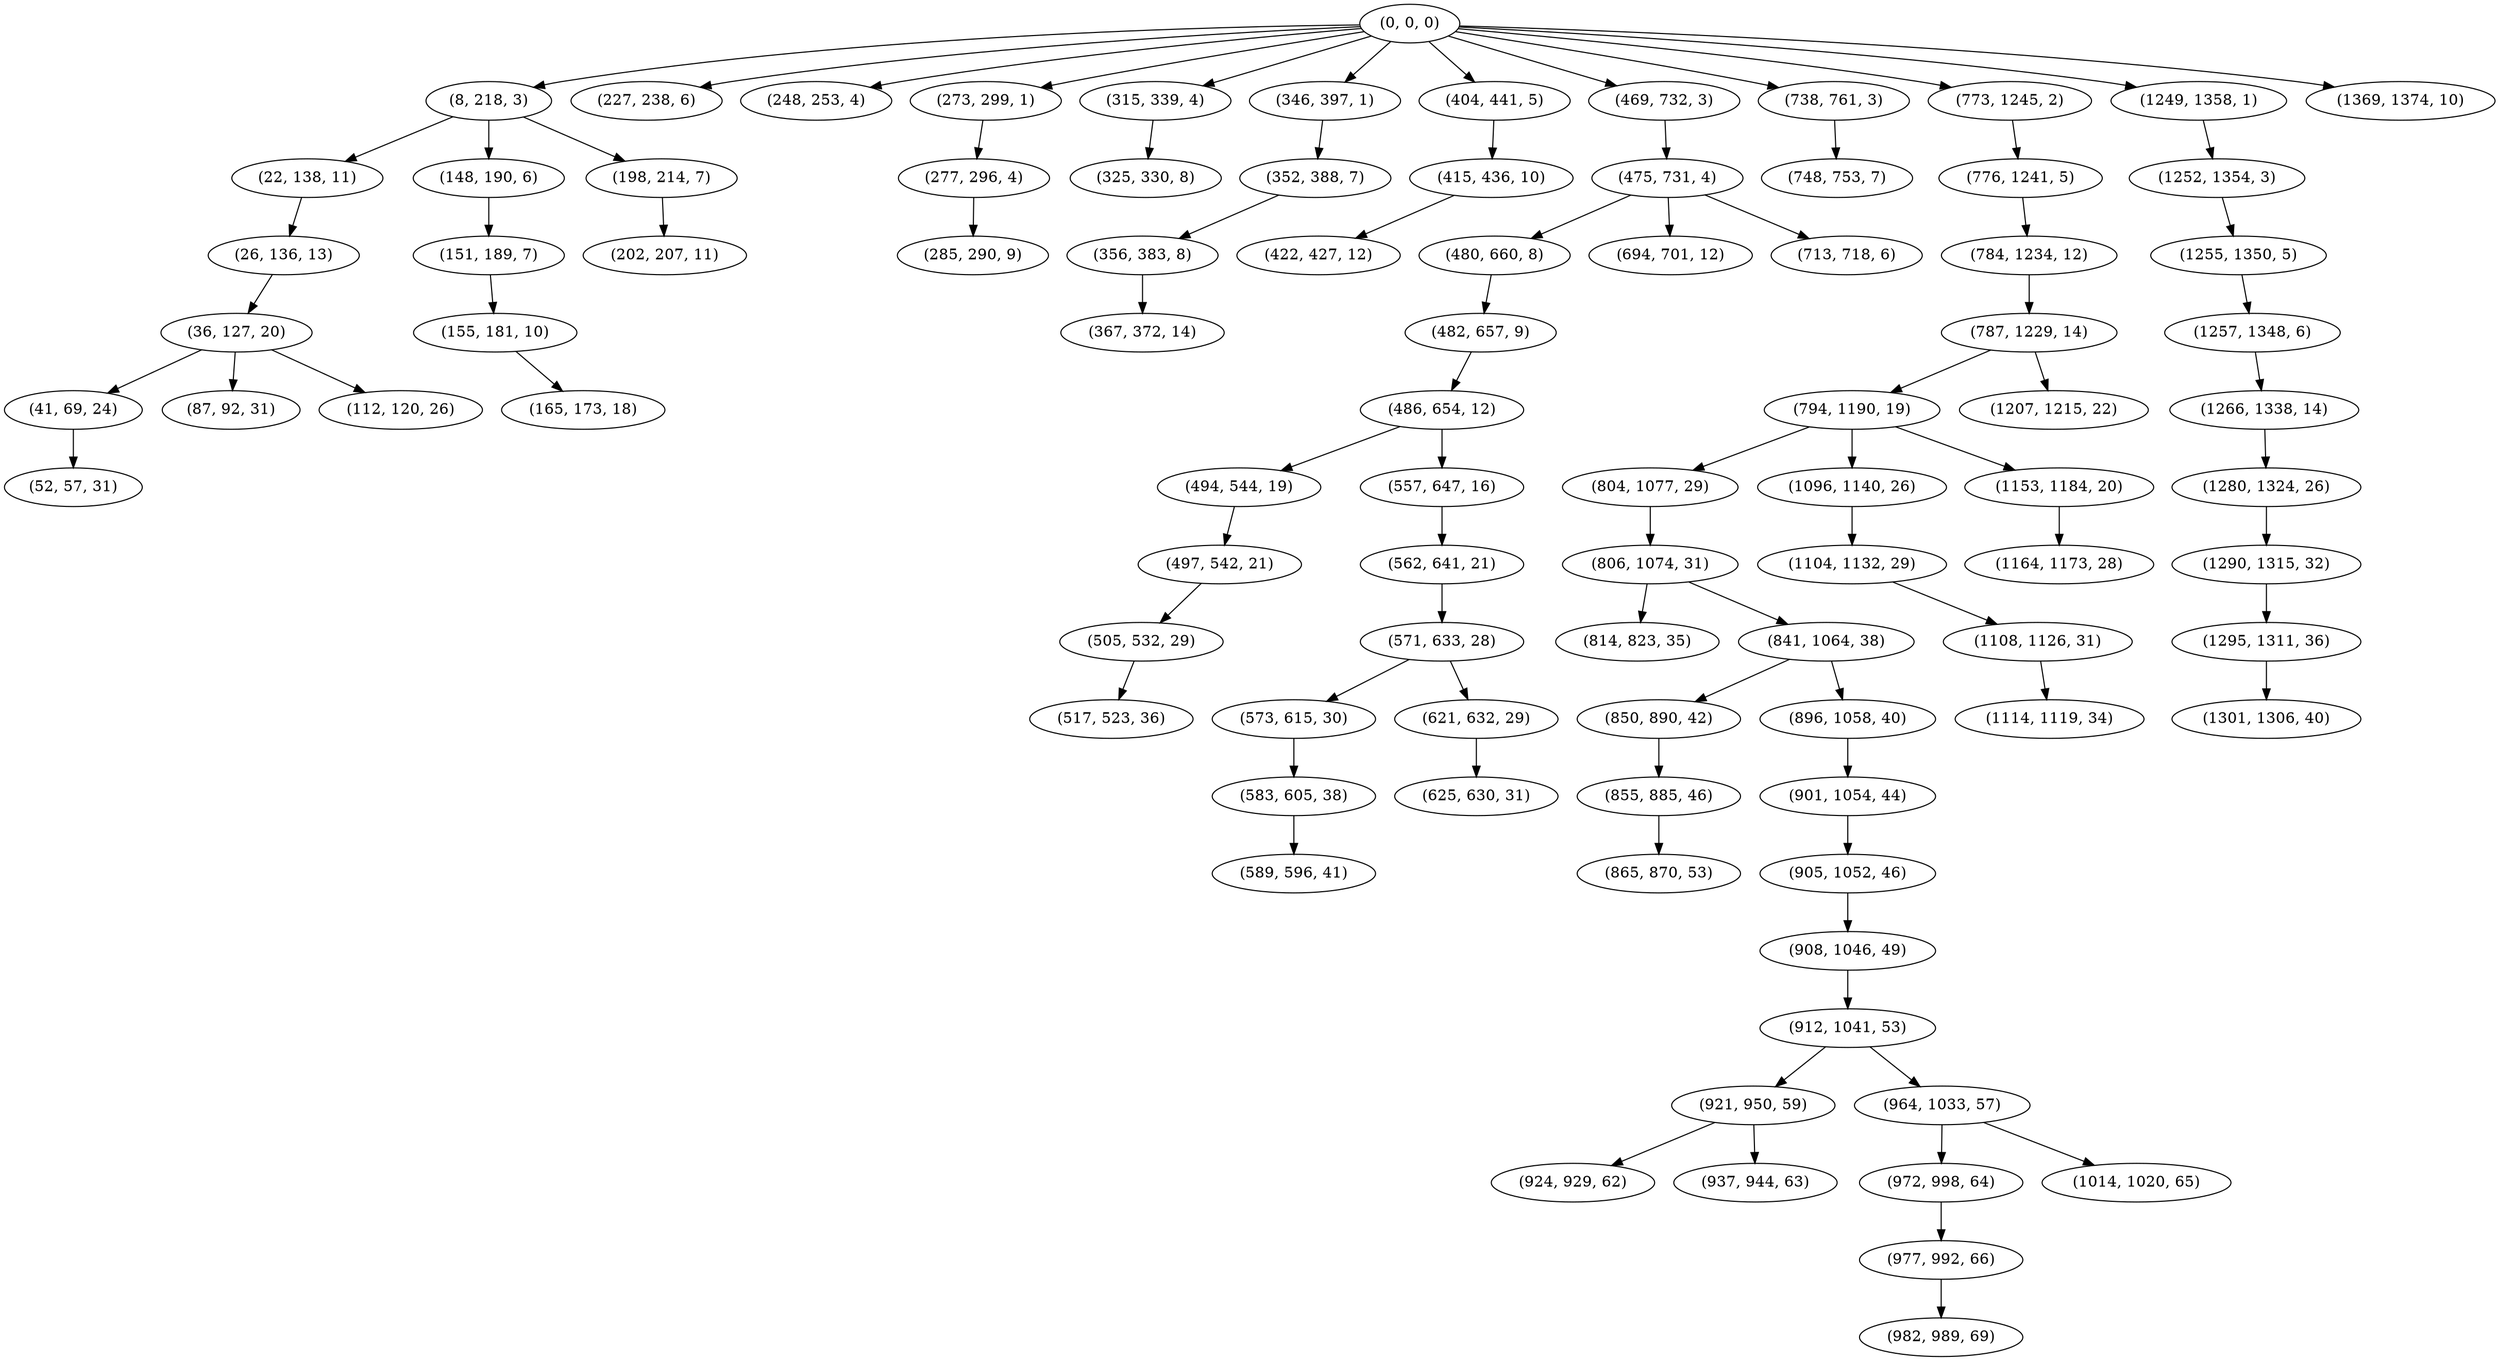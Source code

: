 digraph tree {
    "(0, 0, 0)";
    "(8, 218, 3)";
    "(22, 138, 11)";
    "(26, 136, 13)";
    "(36, 127, 20)";
    "(41, 69, 24)";
    "(52, 57, 31)";
    "(87, 92, 31)";
    "(112, 120, 26)";
    "(148, 190, 6)";
    "(151, 189, 7)";
    "(155, 181, 10)";
    "(165, 173, 18)";
    "(198, 214, 7)";
    "(202, 207, 11)";
    "(227, 238, 6)";
    "(248, 253, 4)";
    "(273, 299, 1)";
    "(277, 296, 4)";
    "(285, 290, 9)";
    "(315, 339, 4)";
    "(325, 330, 8)";
    "(346, 397, 1)";
    "(352, 388, 7)";
    "(356, 383, 8)";
    "(367, 372, 14)";
    "(404, 441, 5)";
    "(415, 436, 10)";
    "(422, 427, 12)";
    "(469, 732, 3)";
    "(475, 731, 4)";
    "(480, 660, 8)";
    "(482, 657, 9)";
    "(486, 654, 12)";
    "(494, 544, 19)";
    "(497, 542, 21)";
    "(505, 532, 29)";
    "(517, 523, 36)";
    "(557, 647, 16)";
    "(562, 641, 21)";
    "(571, 633, 28)";
    "(573, 615, 30)";
    "(583, 605, 38)";
    "(589, 596, 41)";
    "(621, 632, 29)";
    "(625, 630, 31)";
    "(694, 701, 12)";
    "(713, 718, 6)";
    "(738, 761, 3)";
    "(748, 753, 7)";
    "(773, 1245, 2)";
    "(776, 1241, 5)";
    "(784, 1234, 12)";
    "(787, 1229, 14)";
    "(794, 1190, 19)";
    "(804, 1077, 29)";
    "(806, 1074, 31)";
    "(814, 823, 35)";
    "(841, 1064, 38)";
    "(850, 890, 42)";
    "(855, 885, 46)";
    "(865, 870, 53)";
    "(896, 1058, 40)";
    "(901, 1054, 44)";
    "(905, 1052, 46)";
    "(908, 1046, 49)";
    "(912, 1041, 53)";
    "(921, 950, 59)";
    "(924, 929, 62)";
    "(937, 944, 63)";
    "(964, 1033, 57)";
    "(972, 998, 64)";
    "(977, 992, 66)";
    "(982, 989, 69)";
    "(1014, 1020, 65)";
    "(1096, 1140, 26)";
    "(1104, 1132, 29)";
    "(1108, 1126, 31)";
    "(1114, 1119, 34)";
    "(1153, 1184, 20)";
    "(1164, 1173, 28)";
    "(1207, 1215, 22)";
    "(1249, 1358, 1)";
    "(1252, 1354, 3)";
    "(1255, 1350, 5)";
    "(1257, 1348, 6)";
    "(1266, 1338, 14)";
    "(1280, 1324, 26)";
    "(1290, 1315, 32)";
    "(1295, 1311, 36)";
    "(1301, 1306, 40)";
    "(1369, 1374, 10)";
    "(0, 0, 0)" -> "(8, 218, 3)";
    "(0, 0, 0)" -> "(227, 238, 6)";
    "(0, 0, 0)" -> "(248, 253, 4)";
    "(0, 0, 0)" -> "(273, 299, 1)";
    "(0, 0, 0)" -> "(315, 339, 4)";
    "(0, 0, 0)" -> "(346, 397, 1)";
    "(0, 0, 0)" -> "(404, 441, 5)";
    "(0, 0, 0)" -> "(469, 732, 3)";
    "(0, 0, 0)" -> "(738, 761, 3)";
    "(0, 0, 0)" -> "(773, 1245, 2)";
    "(0, 0, 0)" -> "(1249, 1358, 1)";
    "(0, 0, 0)" -> "(1369, 1374, 10)";
    "(8, 218, 3)" -> "(22, 138, 11)";
    "(8, 218, 3)" -> "(148, 190, 6)";
    "(8, 218, 3)" -> "(198, 214, 7)";
    "(22, 138, 11)" -> "(26, 136, 13)";
    "(26, 136, 13)" -> "(36, 127, 20)";
    "(36, 127, 20)" -> "(41, 69, 24)";
    "(36, 127, 20)" -> "(87, 92, 31)";
    "(36, 127, 20)" -> "(112, 120, 26)";
    "(41, 69, 24)" -> "(52, 57, 31)";
    "(148, 190, 6)" -> "(151, 189, 7)";
    "(151, 189, 7)" -> "(155, 181, 10)";
    "(155, 181, 10)" -> "(165, 173, 18)";
    "(198, 214, 7)" -> "(202, 207, 11)";
    "(273, 299, 1)" -> "(277, 296, 4)";
    "(277, 296, 4)" -> "(285, 290, 9)";
    "(315, 339, 4)" -> "(325, 330, 8)";
    "(346, 397, 1)" -> "(352, 388, 7)";
    "(352, 388, 7)" -> "(356, 383, 8)";
    "(356, 383, 8)" -> "(367, 372, 14)";
    "(404, 441, 5)" -> "(415, 436, 10)";
    "(415, 436, 10)" -> "(422, 427, 12)";
    "(469, 732, 3)" -> "(475, 731, 4)";
    "(475, 731, 4)" -> "(480, 660, 8)";
    "(475, 731, 4)" -> "(694, 701, 12)";
    "(475, 731, 4)" -> "(713, 718, 6)";
    "(480, 660, 8)" -> "(482, 657, 9)";
    "(482, 657, 9)" -> "(486, 654, 12)";
    "(486, 654, 12)" -> "(494, 544, 19)";
    "(486, 654, 12)" -> "(557, 647, 16)";
    "(494, 544, 19)" -> "(497, 542, 21)";
    "(497, 542, 21)" -> "(505, 532, 29)";
    "(505, 532, 29)" -> "(517, 523, 36)";
    "(557, 647, 16)" -> "(562, 641, 21)";
    "(562, 641, 21)" -> "(571, 633, 28)";
    "(571, 633, 28)" -> "(573, 615, 30)";
    "(571, 633, 28)" -> "(621, 632, 29)";
    "(573, 615, 30)" -> "(583, 605, 38)";
    "(583, 605, 38)" -> "(589, 596, 41)";
    "(621, 632, 29)" -> "(625, 630, 31)";
    "(738, 761, 3)" -> "(748, 753, 7)";
    "(773, 1245, 2)" -> "(776, 1241, 5)";
    "(776, 1241, 5)" -> "(784, 1234, 12)";
    "(784, 1234, 12)" -> "(787, 1229, 14)";
    "(787, 1229, 14)" -> "(794, 1190, 19)";
    "(787, 1229, 14)" -> "(1207, 1215, 22)";
    "(794, 1190, 19)" -> "(804, 1077, 29)";
    "(794, 1190, 19)" -> "(1096, 1140, 26)";
    "(794, 1190, 19)" -> "(1153, 1184, 20)";
    "(804, 1077, 29)" -> "(806, 1074, 31)";
    "(806, 1074, 31)" -> "(814, 823, 35)";
    "(806, 1074, 31)" -> "(841, 1064, 38)";
    "(841, 1064, 38)" -> "(850, 890, 42)";
    "(841, 1064, 38)" -> "(896, 1058, 40)";
    "(850, 890, 42)" -> "(855, 885, 46)";
    "(855, 885, 46)" -> "(865, 870, 53)";
    "(896, 1058, 40)" -> "(901, 1054, 44)";
    "(901, 1054, 44)" -> "(905, 1052, 46)";
    "(905, 1052, 46)" -> "(908, 1046, 49)";
    "(908, 1046, 49)" -> "(912, 1041, 53)";
    "(912, 1041, 53)" -> "(921, 950, 59)";
    "(912, 1041, 53)" -> "(964, 1033, 57)";
    "(921, 950, 59)" -> "(924, 929, 62)";
    "(921, 950, 59)" -> "(937, 944, 63)";
    "(964, 1033, 57)" -> "(972, 998, 64)";
    "(964, 1033, 57)" -> "(1014, 1020, 65)";
    "(972, 998, 64)" -> "(977, 992, 66)";
    "(977, 992, 66)" -> "(982, 989, 69)";
    "(1096, 1140, 26)" -> "(1104, 1132, 29)";
    "(1104, 1132, 29)" -> "(1108, 1126, 31)";
    "(1108, 1126, 31)" -> "(1114, 1119, 34)";
    "(1153, 1184, 20)" -> "(1164, 1173, 28)";
    "(1249, 1358, 1)" -> "(1252, 1354, 3)";
    "(1252, 1354, 3)" -> "(1255, 1350, 5)";
    "(1255, 1350, 5)" -> "(1257, 1348, 6)";
    "(1257, 1348, 6)" -> "(1266, 1338, 14)";
    "(1266, 1338, 14)" -> "(1280, 1324, 26)";
    "(1280, 1324, 26)" -> "(1290, 1315, 32)";
    "(1290, 1315, 32)" -> "(1295, 1311, 36)";
    "(1295, 1311, 36)" -> "(1301, 1306, 40)";
}
